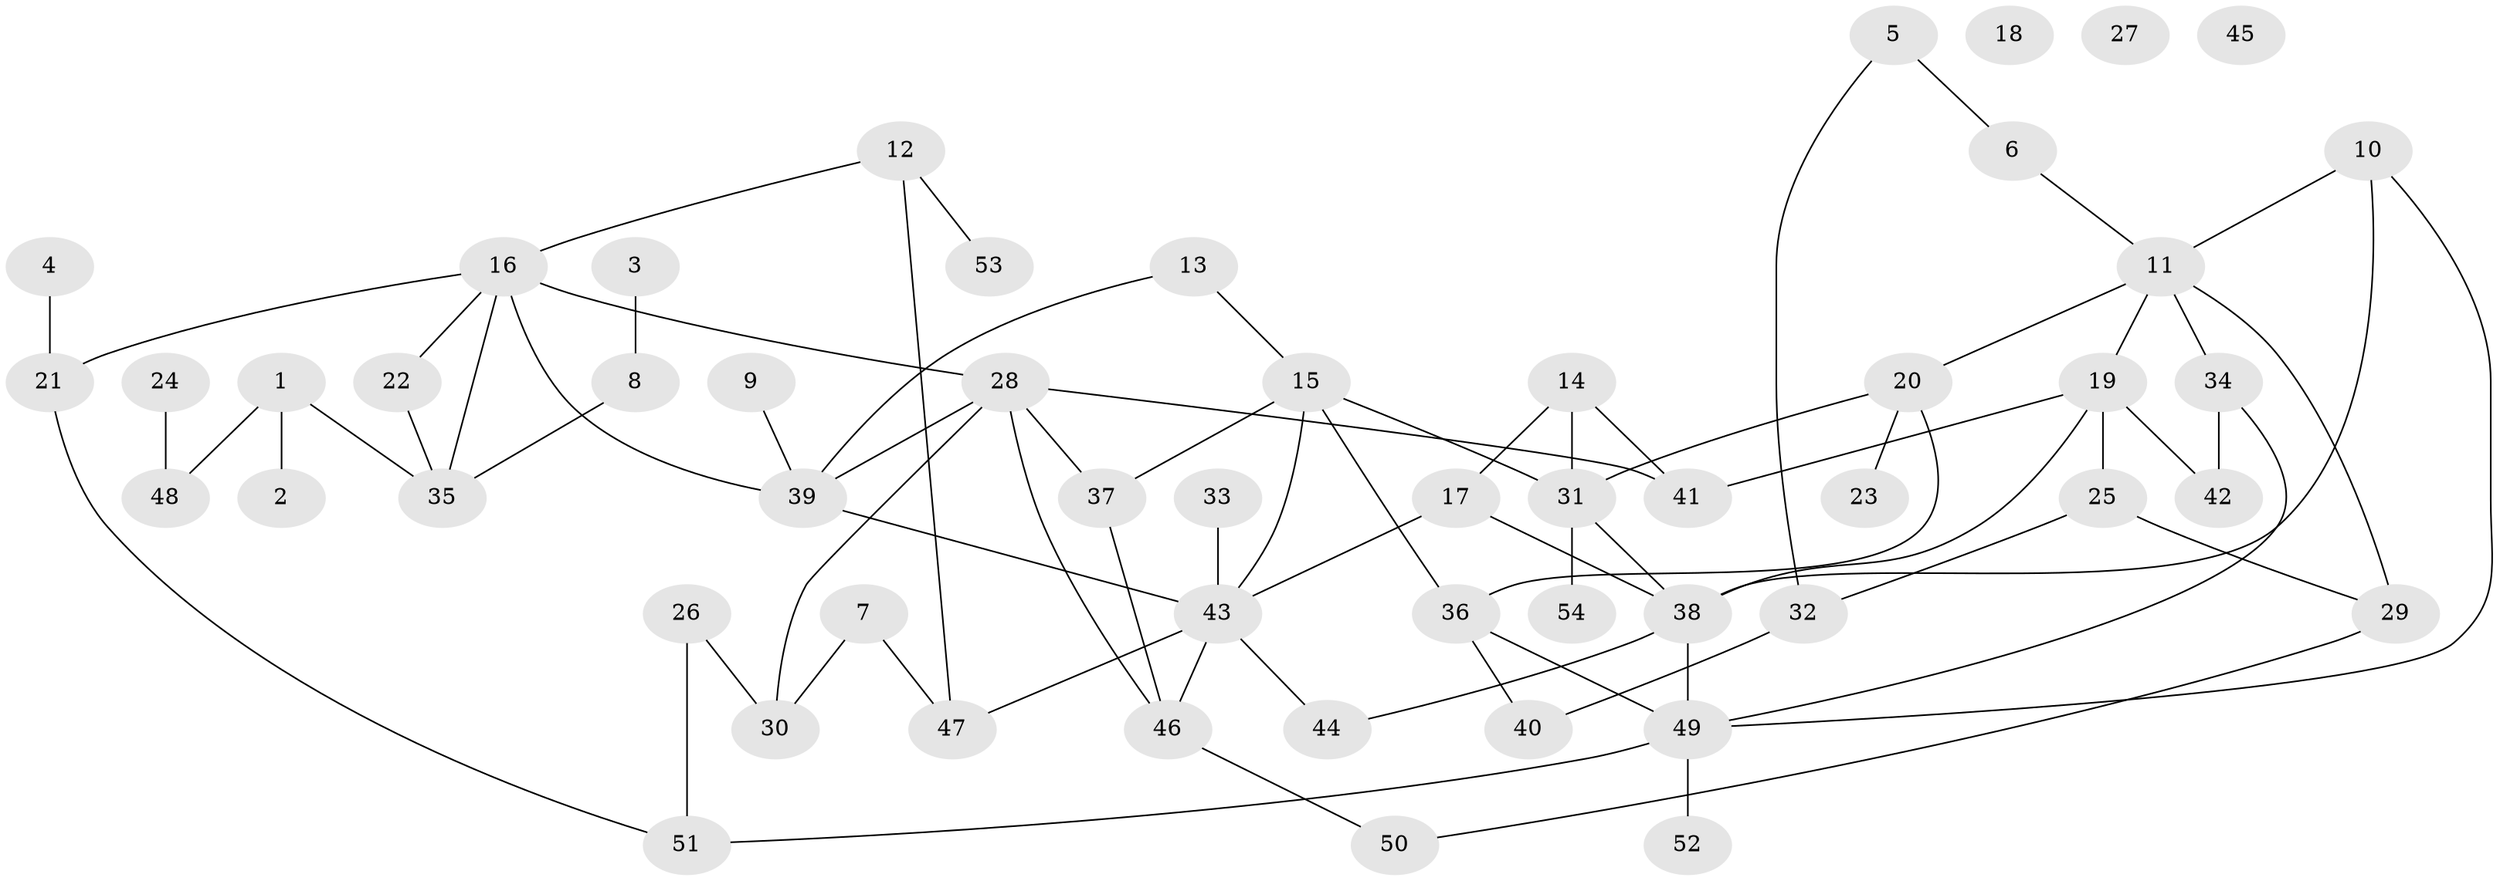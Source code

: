 // coarse degree distribution, {3: 0.3333333333333333, 1: 0.12121212121212122, 2: 0.15151515151515152, 4: 0.09090909090909091, 8: 0.06060606060606061, 5: 0.09090909090909091, 0: 0.09090909090909091, 6: 0.06060606060606061}
// Generated by graph-tools (version 1.1) at 2025/23/03/03/25 07:23:28]
// undirected, 54 vertices, 76 edges
graph export_dot {
graph [start="1"]
  node [color=gray90,style=filled];
  1;
  2;
  3;
  4;
  5;
  6;
  7;
  8;
  9;
  10;
  11;
  12;
  13;
  14;
  15;
  16;
  17;
  18;
  19;
  20;
  21;
  22;
  23;
  24;
  25;
  26;
  27;
  28;
  29;
  30;
  31;
  32;
  33;
  34;
  35;
  36;
  37;
  38;
  39;
  40;
  41;
  42;
  43;
  44;
  45;
  46;
  47;
  48;
  49;
  50;
  51;
  52;
  53;
  54;
  1 -- 2;
  1 -- 35;
  1 -- 48;
  3 -- 8;
  4 -- 21;
  5 -- 6;
  5 -- 32;
  6 -- 11;
  7 -- 30;
  7 -- 47;
  8 -- 35;
  9 -- 39;
  10 -- 11;
  10 -- 38;
  10 -- 49;
  11 -- 19;
  11 -- 20;
  11 -- 29;
  11 -- 34;
  12 -- 16;
  12 -- 47;
  12 -- 53;
  13 -- 15;
  13 -- 39;
  14 -- 17;
  14 -- 31;
  14 -- 41;
  15 -- 31;
  15 -- 36;
  15 -- 37;
  15 -- 43;
  16 -- 21;
  16 -- 22;
  16 -- 28;
  16 -- 35;
  16 -- 39;
  17 -- 38;
  17 -- 43;
  19 -- 25;
  19 -- 38;
  19 -- 41;
  19 -- 42;
  20 -- 23;
  20 -- 31;
  20 -- 36;
  21 -- 51;
  22 -- 35;
  24 -- 48;
  25 -- 29;
  25 -- 32;
  26 -- 30;
  26 -- 51;
  28 -- 30;
  28 -- 37;
  28 -- 39;
  28 -- 41;
  28 -- 46;
  29 -- 50;
  31 -- 38;
  31 -- 54;
  32 -- 40;
  33 -- 43;
  34 -- 42;
  34 -- 49;
  36 -- 40;
  36 -- 49;
  37 -- 46;
  38 -- 44;
  38 -- 49;
  39 -- 43;
  43 -- 44;
  43 -- 46;
  43 -- 47;
  46 -- 50;
  49 -- 51;
  49 -- 52;
}
